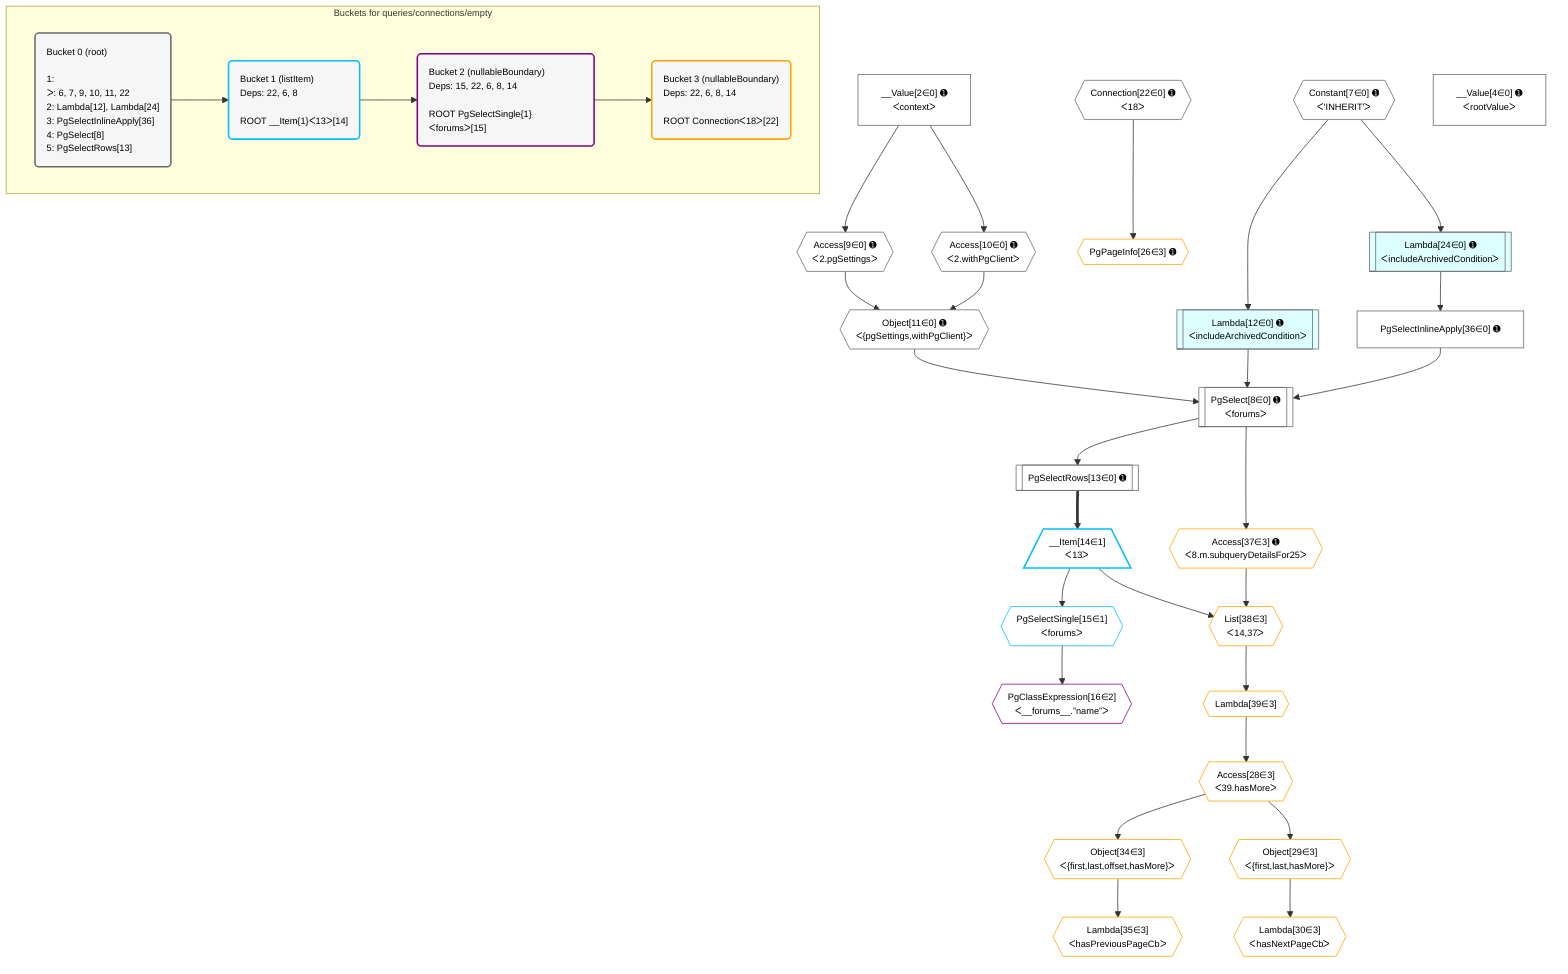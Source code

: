 %%{init: {'themeVariables': { 'fontSize': '12px'}}}%%
graph TD
    classDef path fill:#eee,stroke:#000,color:#000
    classDef plan fill:#fff,stroke-width:1px,color:#000
    classDef itemplan fill:#fff,stroke-width:2px,color:#000
    classDef unbatchedplan fill:#dff,stroke-width:1px,color:#000
    classDef sideeffectplan fill:#fcc,stroke-width:2px,color:#000
    classDef bucket fill:#f6f6f6,color:#000,stroke-width:2px,text-align:left


    %% plan dependencies
    PgSelect8[["PgSelect[8∈0] ➊<br />ᐸforumsᐳ"]]:::plan
    Object11{{"Object[11∈0] ➊<br />ᐸ{pgSettings,withPgClient}ᐳ"}}:::plan
    Lambda12[["Lambda[12∈0] ➊<br />ᐸincludeArchivedConditionᐳ"]]:::unbatchedplan
    PgSelectInlineApply36["PgSelectInlineApply[36∈0] ➊"]:::plan
    Object11 & Lambda12 & PgSelectInlineApply36 --> PgSelect8
    Lambda24[["Lambda[24∈0] ➊<br />ᐸincludeArchivedConditionᐳ"]]:::unbatchedplan
    Lambda24 --> PgSelectInlineApply36
    Access9{{"Access[9∈0] ➊<br />ᐸ2.pgSettingsᐳ"}}:::plan
    Access10{{"Access[10∈0] ➊<br />ᐸ2.withPgClientᐳ"}}:::plan
    Access9 & Access10 --> Object11
    Connection22{{"Connection[22∈0] ➊<br />ᐸ18ᐳ"}}:::plan
    __Value2["__Value[2∈0] ➊<br />ᐸcontextᐳ"]:::plan
    __Value2 --> Access9
    __Value2 --> Access10
    Constant7{{"Constant[7∈0] ➊<br />ᐸ'INHERIT'ᐳ"}}:::plan
    Constant7 --> Lambda12
    PgSelectRows13[["PgSelectRows[13∈0] ➊"]]:::plan
    PgSelect8 --> PgSelectRows13
    Constant7 --> Lambda24
    __Value4["__Value[4∈0] ➊<br />ᐸrootValueᐳ"]:::plan
    __Item14[/"__Item[14∈1]<br />ᐸ13ᐳ"\]:::itemplan
    PgSelectRows13 ==> __Item14
    PgSelectSingle15{{"PgSelectSingle[15∈1]<br />ᐸforumsᐳ"}}:::plan
    __Item14 --> PgSelectSingle15
    PgClassExpression16{{"PgClassExpression[16∈2]<br />ᐸ__forums__.”name”ᐳ"}}:::plan
    PgSelectSingle15 --> PgClassExpression16
    Object34{{"Object[34∈3]<br />ᐸ{first,last,offset,hasMore}ᐳ"}}:::plan
    Access28{{"Access[28∈3]<br />ᐸ39.hasMoreᐳ"}}:::plan
    Access28 --> Object34
    Object29{{"Object[29∈3]<br />ᐸ{first,last,hasMore}ᐳ"}}:::plan
    Access28 --> Object29
    List38{{"List[38∈3]<br />ᐸ14,37ᐳ"}}:::plan
    Access37{{"Access[37∈3] ➊<br />ᐸ8.m.subqueryDetailsFor25ᐳ"}}:::plan
    __Item14 & Access37 --> List38
    PgPageInfo26{{"PgPageInfo[26∈3] ➊"}}:::plan
    Connection22 --> PgPageInfo26
    Lambda39{{"Lambda[39∈3]"}}:::plan
    Lambda39 --> Access28
    Lambda30{{"Lambda[30∈3]<br />ᐸhasNextPageCbᐳ"}}:::plan
    Object29 --> Lambda30
    Lambda35{{"Lambda[35∈3]<br />ᐸhasPreviousPageCbᐳ"}}:::plan
    Object34 --> Lambda35
    PgSelect8 --> Access37
    List38 --> Lambda39

    %% define steps

    subgraph "Buckets for queries/connections/empty"
    Bucket0("Bucket 0 (root)<br /><br />1: <br />ᐳ: 6, 7, 9, 10, 11, 22<br />2: Lambda[12], Lambda[24]<br />3: PgSelectInlineApply[36]<br />4: PgSelect[8]<br />5: PgSelectRows[13]"):::bucket
    classDef bucket0 stroke:#696969
    class Bucket0,__Value2,__Value4,Constant7,PgSelect8,Access9,Access10,Object11,Lambda12,PgSelectRows13,Connection22,Lambda24,PgSelectInlineApply36 bucket0
    Bucket1("Bucket 1 (listItem)<br />Deps: 22, 6, 8<br /><br />ROOT __Item{1}ᐸ13ᐳ[14]"):::bucket
    classDef bucket1 stroke:#00bfff
    class Bucket1,__Item14,PgSelectSingle15 bucket1
    Bucket2("Bucket 2 (nullableBoundary)<br />Deps: 15, 22, 6, 8, 14<br /><br />ROOT PgSelectSingle{1}ᐸforumsᐳ[15]"):::bucket
    classDef bucket2 stroke:#7f007f
    class Bucket2,PgClassExpression16 bucket2
    Bucket3("Bucket 3 (nullableBoundary)<br />Deps: 22, 6, 8, 14<br /><br />ROOT Connectionᐸ18ᐳ[22]"):::bucket
    classDef bucket3 stroke:#ffa500
    class Bucket3,PgPageInfo26,Access28,Object29,Lambda30,Object34,Lambda35,Access37,List38,Lambda39 bucket3
    Bucket0 --> Bucket1
    Bucket1 --> Bucket2
    Bucket2 --> Bucket3
    end